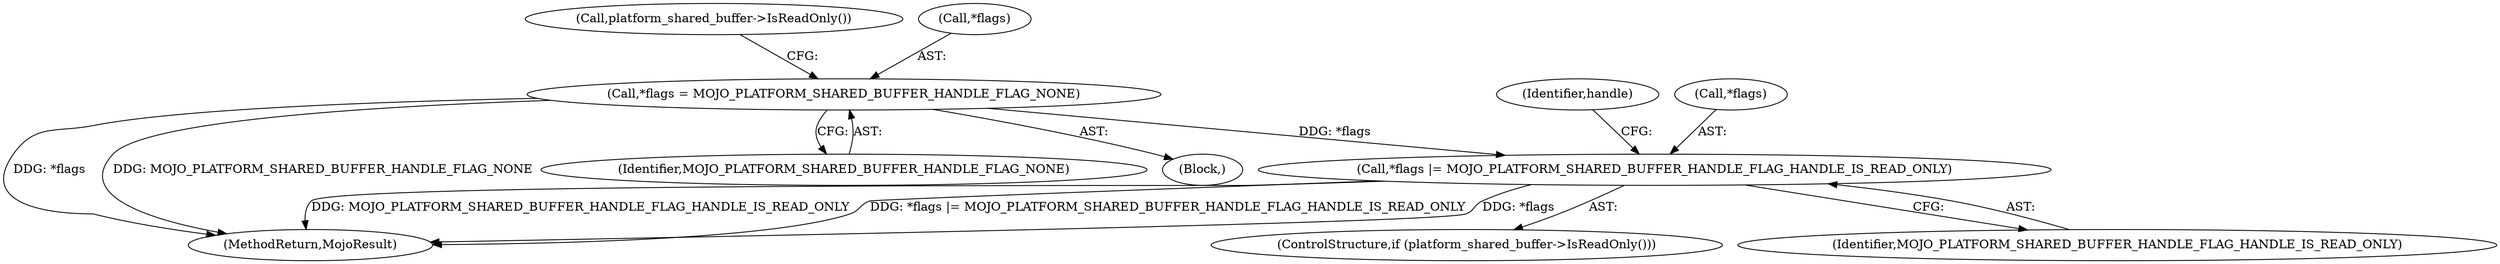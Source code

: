 digraph "0_Chrome_673ce95d481ea9368c4d4d43ac756ba1d6d9e608_31@pointer" {
"1000174" [label="(Call,*flags |= MOJO_PLATFORM_SHARED_BUFFER_HANDLE_FLAG_HANDLE_IS_READ_ONLY)"];
"1000168" [label="(Call,*flags = MOJO_PLATFORM_SHARED_BUFFER_HANDLE_FLAG_NONE)"];
"1000177" [label="(Identifier,MOJO_PLATFORM_SHARED_BUFFER_HANDLE_FLAG_HANDLE_IS_READ_ONLY)"];
"1000106" [label="(Block,)"];
"1000174" [label="(Call,*flags |= MOJO_PLATFORM_SHARED_BUFFER_HANDLE_FLAG_HANDLE_IS_READ_ONLY)"];
"1000180" [label="(Identifier,handle)"];
"1000168" [label="(Call,*flags = MOJO_PLATFORM_SHARED_BUFFER_HANDLE_FLAG_NONE)"];
"1000187" [label="(MethodReturn,MojoResult)"];
"1000171" [label="(Identifier,MOJO_PLATFORM_SHARED_BUFFER_HANDLE_FLAG_NONE)"];
"1000173" [label="(Call,platform_shared_buffer->IsReadOnly())"];
"1000169" [label="(Call,*flags)"];
"1000175" [label="(Call,*flags)"];
"1000172" [label="(ControlStructure,if (platform_shared_buffer->IsReadOnly()))"];
"1000174" -> "1000172"  [label="AST: "];
"1000174" -> "1000177"  [label="CFG: "];
"1000175" -> "1000174"  [label="AST: "];
"1000177" -> "1000174"  [label="AST: "];
"1000180" -> "1000174"  [label="CFG: "];
"1000174" -> "1000187"  [label="DDG: MOJO_PLATFORM_SHARED_BUFFER_HANDLE_FLAG_HANDLE_IS_READ_ONLY"];
"1000174" -> "1000187"  [label="DDG: *flags |= MOJO_PLATFORM_SHARED_BUFFER_HANDLE_FLAG_HANDLE_IS_READ_ONLY"];
"1000174" -> "1000187"  [label="DDG: *flags"];
"1000168" -> "1000174"  [label="DDG: *flags"];
"1000168" -> "1000106"  [label="AST: "];
"1000168" -> "1000171"  [label="CFG: "];
"1000169" -> "1000168"  [label="AST: "];
"1000171" -> "1000168"  [label="AST: "];
"1000173" -> "1000168"  [label="CFG: "];
"1000168" -> "1000187"  [label="DDG: *flags"];
"1000168" -> "1000187"  [label="DDG: MOJO_PLATFORM_SHARED_BUFFER_HANDLE_FLAG_NONE"];
}
